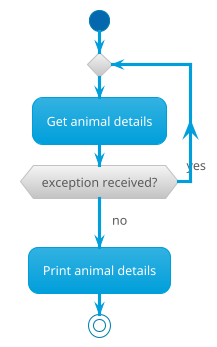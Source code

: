 @startuml

!theme bluegray

start
repeat
	:Get animal details;
repeat while (exception received?) is (yes)
->no;
:Print animal details;
stop

@enduml
